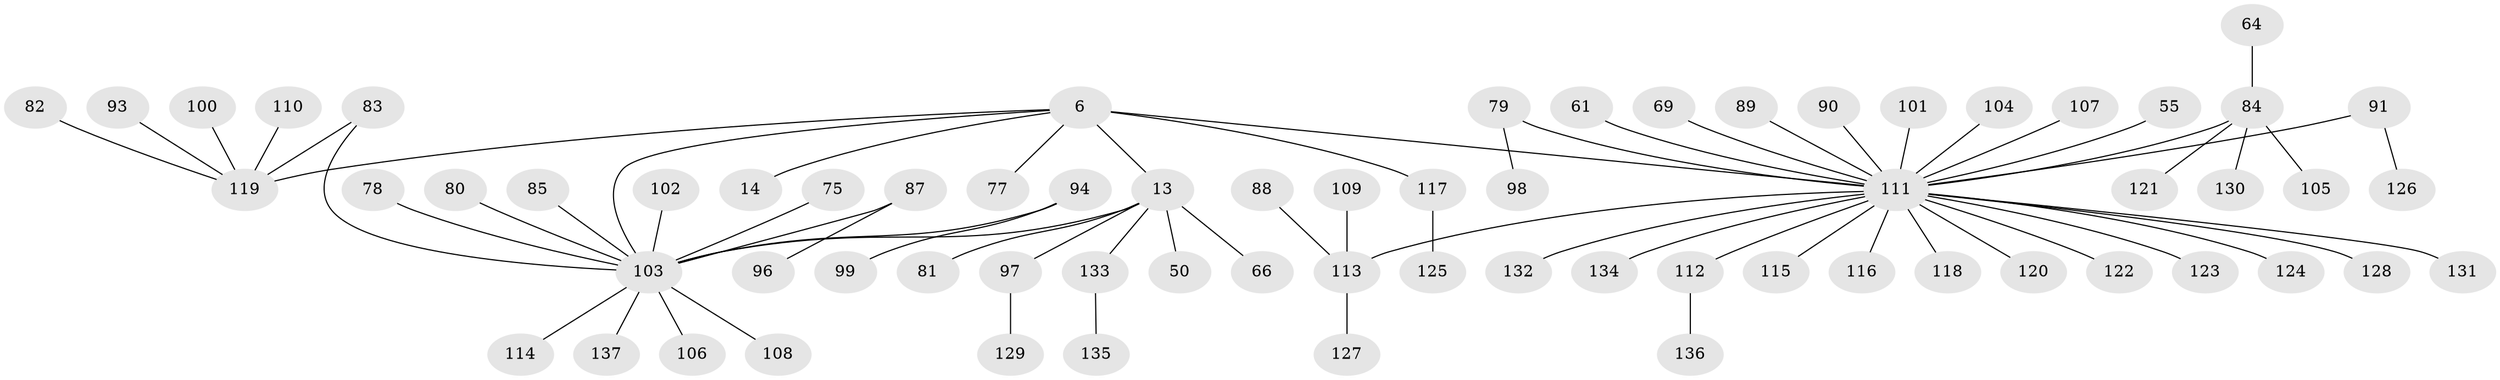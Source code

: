 // original degree distribution, {3: 0.19708029197080293, 9: 0.0072992700729927005, 1: 0.4744525547445255, 6: 0.0072992700729927005, 5: 0.021897810218978103, 4: 0.072992700729927, 8: 0.0072992700729927005, 2: 0.2116788321167883}
// Generated by graph-tools (version 1.1) at 2025/41/03/09/25 04:41:45]
// undirected, 68 vertices, 69 edges
graph export_dot {
graph [start="1"]
  node [color=gray90,style=filled];
  6 [super="+4"];
  13;
  14;
  50;
  55;
  61;
  64;
  66;
  69;
  75;
  77;
  78 [super="+62"];
  79;
  80;
  81;
  82;
  83;
  84 [super="+53"];
  85;
  87;
  88;
  89;
  90;
  91;
  93;
  94;
  96;
  97;
  98;
  99;
  100;
  101;
  102;
  103 [super="+45+56+59+92+63+72"];
  104;
  105;
  106;
  107;
  108;
  109;
  110;
  111 [super="+33+95+70+74+68"];
  112 [super="+67"];
  113 [super="+58"];
  114;
  115;
  116;
  117 [super="+27"];
  118;
  119 [super="+54+71+65+76"];
  120;
  121;
  122;
  123;
  124;
  125;
  126;
  127;
  128;
  129;
  130;
  131;
  132;
  133 [super="+86"];
  134;
  135;
  136;
  137;
  6 -- 14;
  6 -- 13 [weight=2];
  6 -- 77;
  6 -- 111 [weight=2];
  6 -- 119 [weight=2];
  6 -- 117;
  6 -- 103;
  13 -- 50;
  13 -- 66;
  13 -- 81;
  13 -- 97;
  13 -- 133;
  13 -- 103;
  55 -- 111;
  61 -- 111;
  64 -- 84;
  69 -- 111;
  75 -- 103;
  78 -- 103;
  79 -- 98;
  79 -- 111;
  80 -- 103;
  82 -- 119;
  83 -- 119;
  83 -- 103;
  84 -- 105;
  84 -- 130;
  84 -- 121;
  84 -- 111;
  85 -- 103;
  87 -- 96;
  87 -- 103;
  88 -- 113;
  89 -- 111;
  90 -- 111;
  91 -- 126;
  91 -- 111;
  93 -- 119;
  94 -- 99;
  94 -- 103;
  97 -- 129;
  100 -- 119;
  101 -- 111;
  102 -- 103;
  103 -- 137;
  103 -- 114;
  103 -- 108;
  103 -- 106;
  104 -- 111;
  107 -- 111;
  109 -- 113;
  110 -- 119;
  111 -- 116;
  111 -- 132;
  111 -- 112;
  111 -- 122;
  111 -- 115;
  111 -- 124;
  111 -- 113;
  111 -- 123;
  111 -- 128;
  111 -- 131;
  111 -- 134;
  111 -- 118;
  111 -- 120;
  112 -- 136;
  113 -- 127;
  117 -- 125;
  133 -- 135;
}
